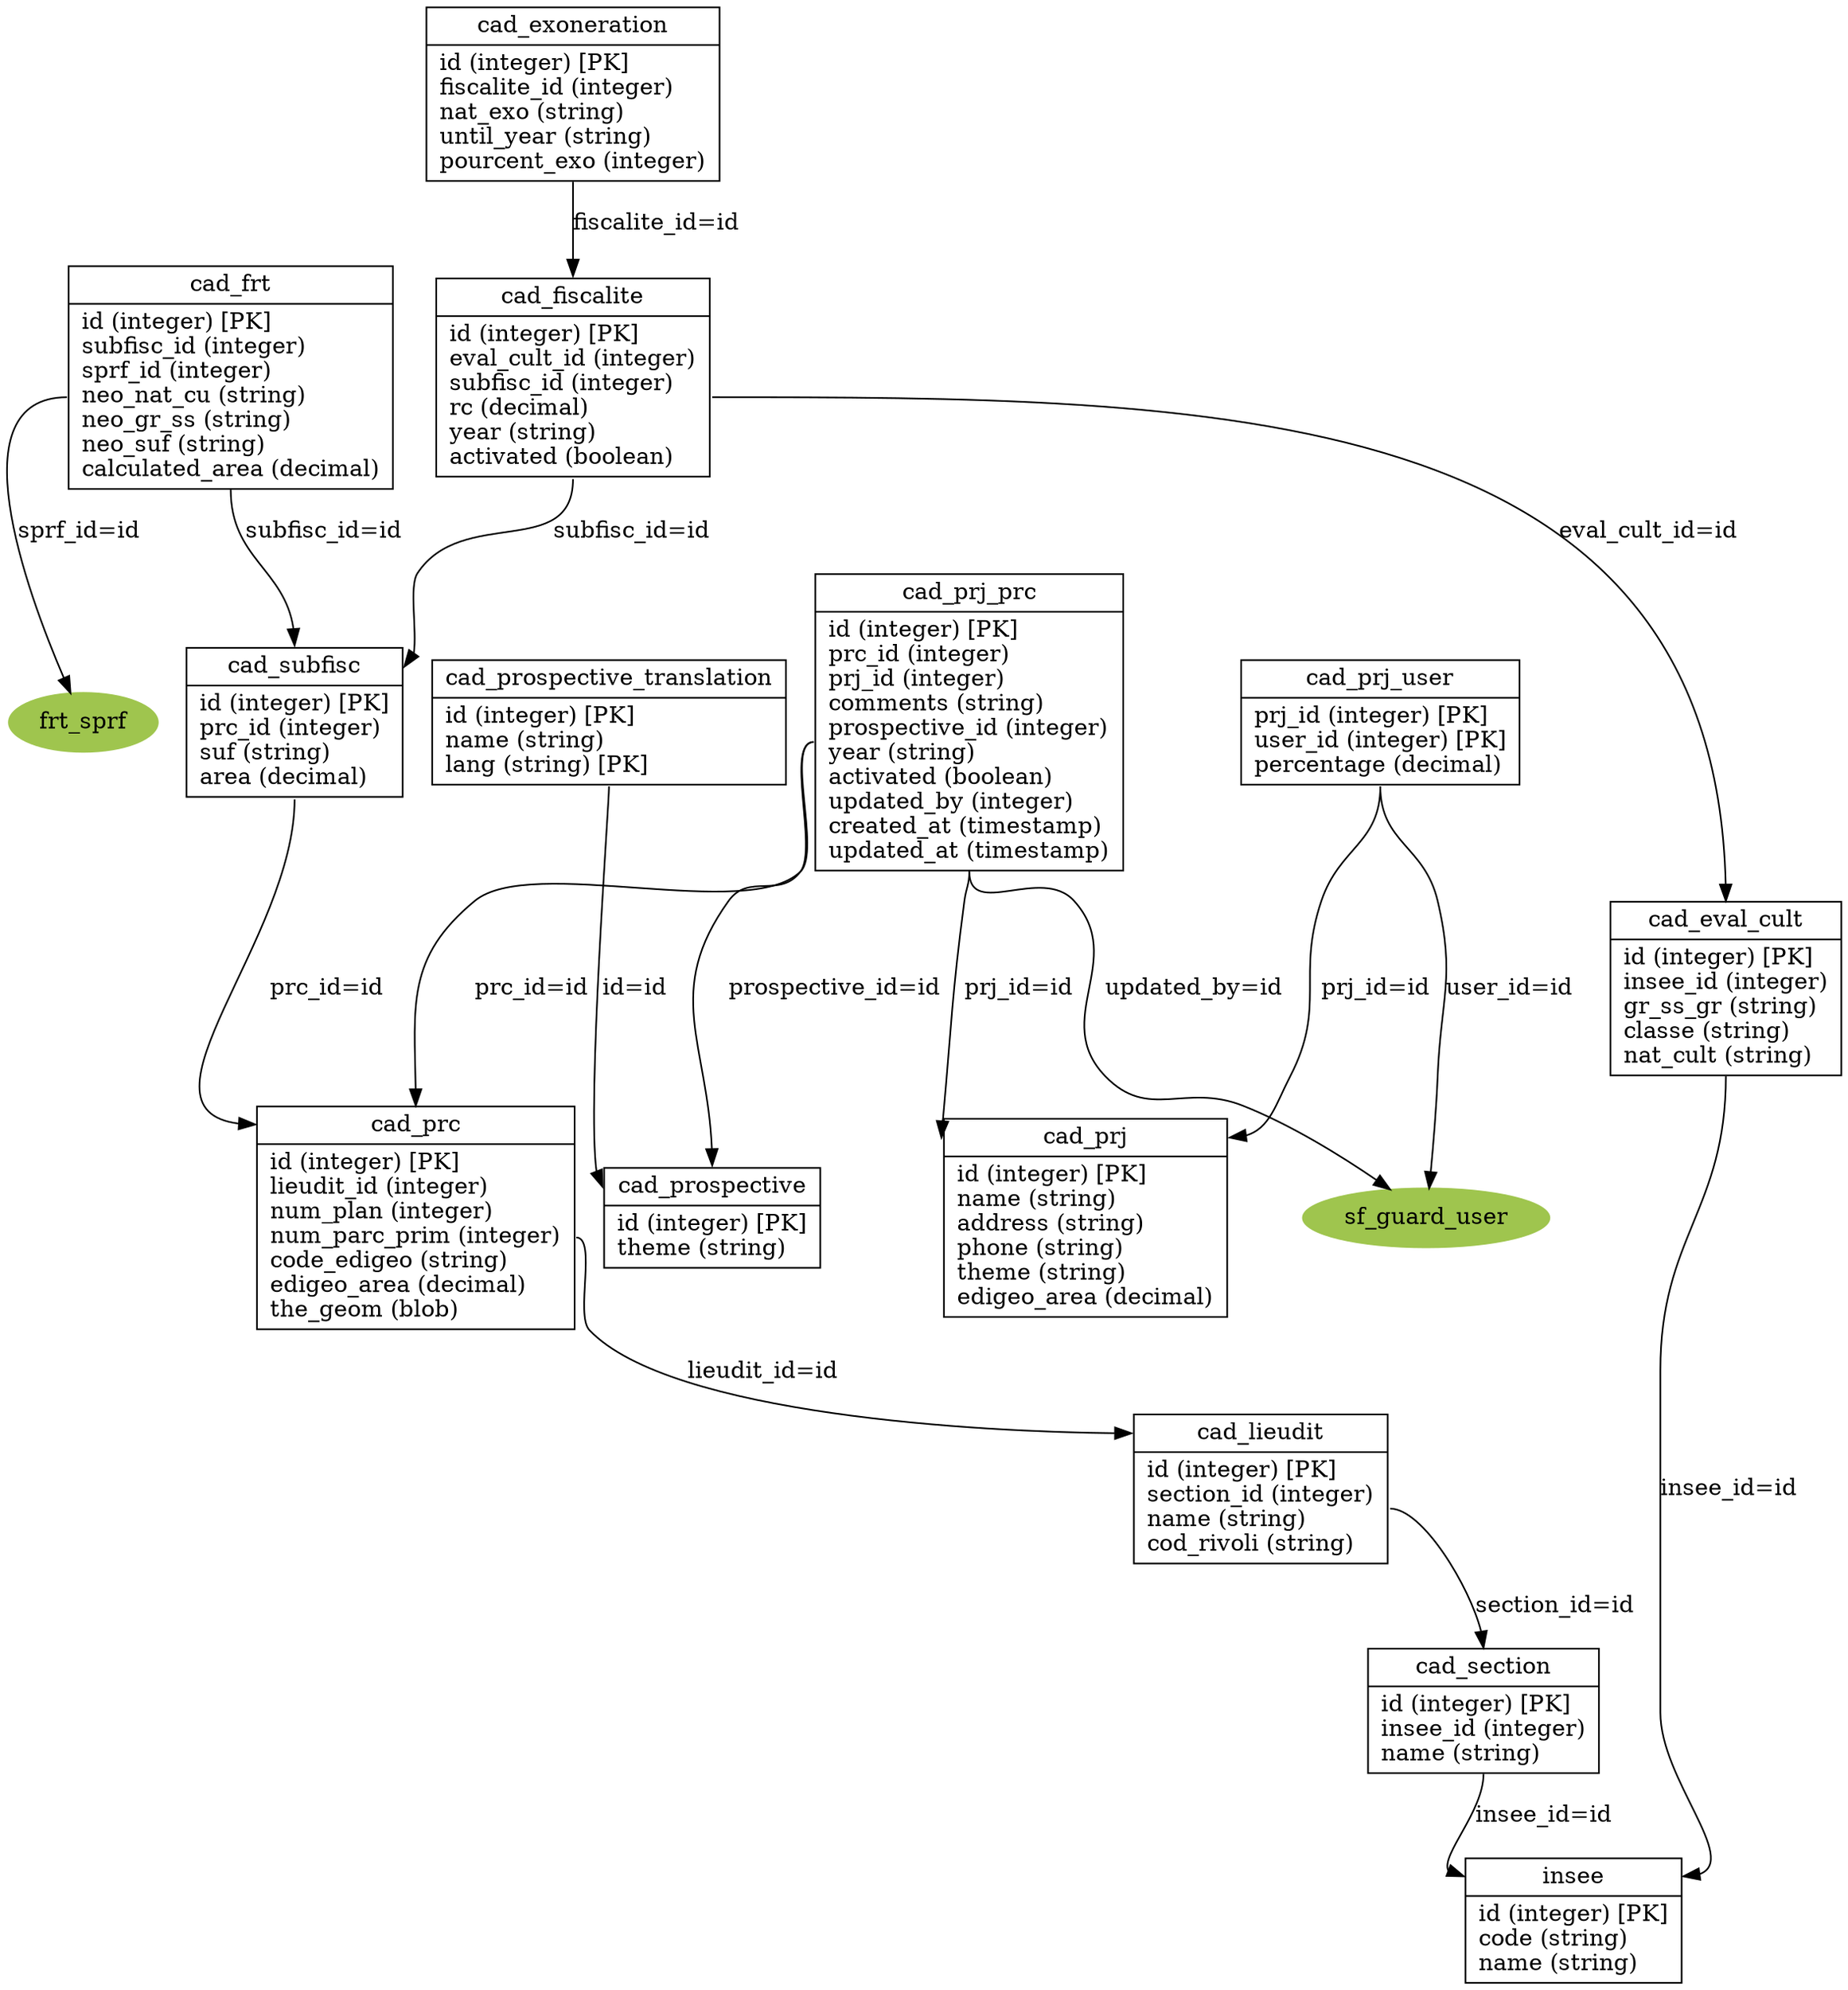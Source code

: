 digraph G {
    // Tables
	nodecad_prj_prc [
		label="{<table>cad_prj_prc|<cols>id (integer) [PK]\lprc_id (integer)\lprj_id (integer)\lcomments (string)\lprospective_id (integer)\lyear (string)\lactivated (boolean)\lupdated_by (integer)\lcreated_at (timestamp)\lupdated_at (timestamp)\l}",
		shape=record ];
	nodecad_prospective [
		label="{<table>cad_prospective|<cols>id (integer) [PK]\ltheme (string)\l}",
		shape=record ];
	nodecad_prc [
		label="{<table>cad_prc|<cols>id (integer) [PK]\llieudit_id (integer)\lnum_plan (integer)\lnum_parc_prim (integer)\lcode_edigeo (string)\ledigeo_area (decimal)\lthe_geom (blob)\l}",
		shape=record ];
	nodecad_fiscalite [
		label="{<table>cad_fiscalite|<cols>id (integer) [PK]\leval_cult_id (integer)\lsubfisc_id (integer)\lrc (decimal)\lyear (string)\lactivated (boolean)\l}",
		shape=record ];
	nodecad_subfisc [
		label="{<table>cad_subfisc|<cols>id (integer) [PK]\lprc_id (integer)\lsuf (string)\larea (decimal)\l}",
		shape=record ];
	nodecad_eval_cult [
		label="{<table>cad_eval_cult|<cols>id (integer) [PK]\linsee_id (integer)\lgr_ss_gr (string)\lclasse (string)\lnat_cult (string)\l}",
		shape=record ];
	nodecad_section [
		label="{<table>cad_section|<cols>id (integer) [PK]\linsee_id (integer)\lname (string)\l}",
		shape=record ];
	nodecad_prj [
		label="{<table>cad_prj|<cols>id (integer) [PK]\lname (string)\laddress (string)\lphone (string)\ltheme (string)\ledigeo_area (decimal)\l}",
		shape=record ];
	nodecad_lieudit [
		label="{<table>cad_lieudit|<cols>id (integer) [PK]\lsection_id (integer)\lname (string)\lcod_rivoli (string)\l}",
		shape=record ];
	nodecad_prj_user [
		label="{<table>cad_prj_user|<cols>prj_id (integer) [PK]\luser_id (integer) [PK]\lpercentage (decimal)\l}",
		shape=record ];
	nodeinsee [
		label="{<table>insee|<cols>id (integer) [PK]\lcode (string)\lname (string)\l}",
		shape=record ];
	nodecad_exoneration [
		label="{<table>cad_exoneration|<cols>id (integer) [PK]\lfiscalite_id (integer)\lnat_exo (string)\luntil_year (string)\lpourcent_exo (integer)\l}",
		shape=record ];
	nodecad_prospective_translation [
		label="{<table>cad_prospective_translation|<cols>id (integer) [PK]\lname (string)\llang (string) [PK]\l}",
		shape=record ];
	nodecad_frt [
		label="{<table>cad_frt|<cols>id (integer) [PK]\lsubfisc_id (integer)\lsprf_id (integer)\lneo_nat_cu (string)\lneo_gr_ss (string)\lneo_suf (string)\lcalculated_area (decimal)\l}",
		shape=record];

	//nodevg_owners [
		//label="{<table>vg_owners|<cols>gid (integer) [PK]\ltheme (string)\lname (string)\lactivated (boolean)\lupdated_by (integer)\lthe_geom (blob)\l}",
		//shape=record, color="#FBCA54" ];
	//nodevg_prospective [
		//label="{<table>vg_prospective|<cols>gid (integer) [PK]\ltheme (string)\lname (string)\lupdated_by (integer)\lthe_geom (blob)\l}",
		//shape=record, color="#FBCA54" ];

    // Dependencies
    nodesf_guard_user [
        label="sf_guard_user",
        shape=ellipse, style="filled", color="#9FC54E" ];
    nodefrt_sprf [
        label="frt_sprf",
        shape=ellipse, style="filled", color="#9FC54E" ];

    // Relations
	nodecad_prj_prc:cols -> nodecad_prc:table [
		label="prc_id=id"];
	nodecad_prj_prc:cols -> nodecad_prj:table [
		label="prj_id=id"];
	nodecad_prj_prc:cols -> nodecad_prospective:table [
		label="prospective_id=id"];
	nodecad_prc:cols -> nodecad_lieudit:table [
		label="lieudit_id=id"];
	nodecad_fiscalite:cols -> nodecad_eval_cult:table [
		label="eval_cult_id=id"];
	nodecad_fiscalite:cols -> nodecad_subfisc:table [
		label="subfisc_id=id"];
	nodecad_subfisc:cols -> nodecad_prc:table [
		label="prc_id=id"];
	nodecad_eval_cult:cols -> nodeinsee:table [
		label="insee_id=id"];
	nodecad_section:cols -> nodeinsee:table [
		label="insee_id=id"];
	nodecad_lieudit:cols -> nodecad_section:table [
		label="section_id=id"];
	nodecad_prj_user:cols -> nodecad_prj:table [
		label="prj_id=id"];
	nodecad_exoneration:cols -> nodecad_fiscalite:table [
		label="fiscalite_id=id"];
	nodecad_prospective_translation:cols -> nodecad_prospective:table [
		label="id=id"];
	nodecad_frt:cols -> nodecad_subfisc:table [
		label="subfisc_id=id"];

    // Relations dependencies
	nodecad_prj_prc:cols -> nodesf_guard_user [
		label="updated_by=id"];
	nodecad_prj_user:cols -> nodesf_guard_user [
		label="user_id=id"];
	nodecad_frt:cols -> nodefrt_sprf [
		label="sprf_id=id"];
}
